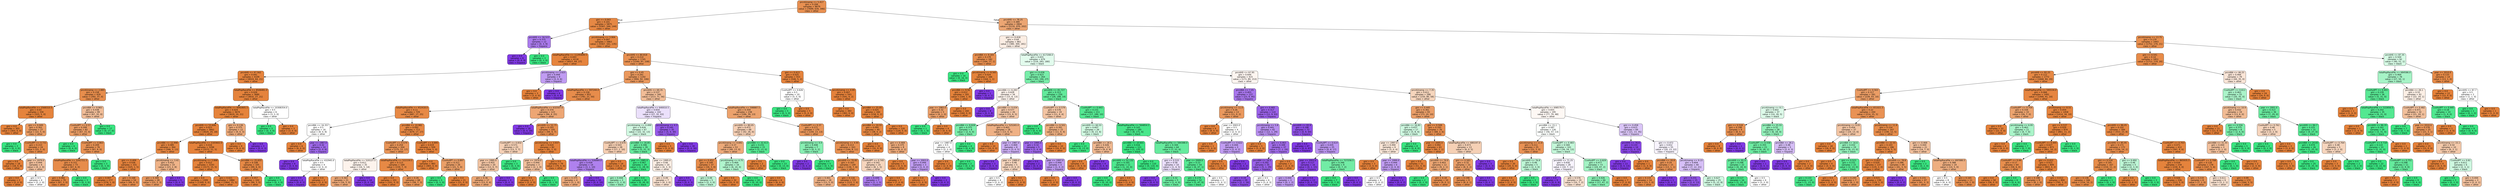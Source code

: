 digraph Tree {
node [shape=box, style="filled, rounded", color="black", fontname="helvetica"] ;
edge [fontname="helvetica"] ;
0 [label="prcntUnemp <= 5.417\ngini = 0.206\nsamples = 8679\nvalue = [7699, 634, 346]\nclass = other", fillcolor="#e89051"] ;
1 [label="gini <= 0.043\ngini = 0.101\nsamples = 5875\nvalue = [5567, 164, 144]\nclass = other", fillcolor="#e68844"] ;
0 -> 1 [labeldistance=2.5, labelangle=45, headlabel="True"] ;
2 [label="prcntHS <= 34.523\ngini = 0.375\nsamples = 12\nvalue = [0, 3, 9]\nclass = hispanic", fillcolor="#ab7bee"] ;
1 -> 2 ;
3 [label="gini = 0.0\nsamples = 9\nvalue = [0, 0, 9]\nclass = hispanic", fillcolor="#8139e5"] ;
2 -> 3 ;
4 [label="gini = 0.0\nsamples = 3\nvalue = [0, 3, 0]\nclass = black", fillcolor="#39e581"] ;
2 -> 4 ;
5 [label="prcntUnemp <= 3.904\ngini = 0.097\nsamples = 5863\nvalue = [5567, 161, 135]\nclass = other", fillcolor="#e68843"] ;
1 -> 5 ;
6 [label="totalPopRaceFile <= 11295899.5\ngini = 0.043\nsamples = 4118\nvalue = [4027, 64, 27]\nclass = other", fillcolor="#e6843d"] ;
5 -> 6 ;
7 [label="prcntHS <= 47.562\ngini = 0.041\nsamples = 4109\nvalue = [4024, 64, 21]\nclass = other", fillcolor="#e6843d"] ;
6 -> 7 ;
8 [label="prcntUnemp <= 2.885\ngini = 0.158\nsamples = 429\nvalue = [392, 37, 0]\nclass = other", fillcolor="#e78d4c"] ;
7 -> 8 ;
9 [label="totalPopRaceFile <= 2568310.5\ngini = 0.03\nsamples = 330\nvalue = [325, 5, 0]\nclass = other", fillcolor="#e5833c"] ;
8 -> 9 ;
10 [label="gini = 0.0\nsamples = 303\nvalue = [303, 0, 0]\nclass = other", fillcolor="#e58139"] ;
9 -> 10 ;
11 [label="gini <= 0.049\ngini = 0.302\nsamples = 27\nvalue = [22, 5, 0]\nclass = other", fillcolor="#eb9e66"] ;
9 -> 11 ;
12 [label="gini = 0.0\nsamples = 3\nvalue = [0, 3, 0]\nclass = black", fillcolor="#39e581"] ;
11 -> 12 ;
13 [label="CvxHullPT <= 0.731\ngini = 0.153\nsamples = 24\nvalue = [22, 2, 0]\nclass = other", fillcolor="#e78c4b"] ;
11 -> 13 ;
14 [label="gini = 0.0\nsamples = 18\nvalue = [18, 0, 0]\nclass = other", fillcolor="#e58139"] ;
13 -> 14 ;
15 [label="year <= 1979.0\ngini = 0.444\nsamples = 6\nvalue = [4, 2, 0]\nclass = other", fillcolor="#f2c09c"] ;
13 -> 15 ;
16 [label="gini = 0.0\nsamples = 2\nvalue = [2, 0, 0]\nclass = other", fillcolor="#e58139"] ;
15 -> 16 ;
17 [label="gini = 0.5\nsamples = 4\nvalue = [2, 2, 0]\nclass = other", fillcolor="#ffffff"] ;
15 -> 17 ;
18 [label="prcntBA <= 9.983\ngini = 0.438\nsamples = 99\nvalue = [67, 32, 0]\nclass = other", fillcolor="#f1bd98"] ;
8 -> 18 ;
19 [label="CvxHullPT <= 0.57\ngini = 0.299\nsamples = 82\nvalue = [67, 15, 0]\nclass = other", fillcolor="#eb9d65"] ;
18 -> 19 ;
20 [label="gini = 0.0\nsamples = 6\nvalue = [0, 6, 0]\nclass = black", fillcolor="#39e581"] ;
19 -> 20 ;
21 [label="CvxHullPT <= 0.863\ngini = 0.209\nsamples = 76\nvalue = [67, 9, 0]\nclass = other", fillcolor="#e89254"] ;
19 -> 21 ;
22 [label="totalPopRaceFile <= 3241721.5\ngini = 0.151\nsamples = 73\nvalue = [67, 6, 0]\nclass = other", fillcolor="#e78c4b"] ;
21 -> 22 ;
23 [label="gini = 0.082\nsamples = 70\nvalue = [67, 3, 0]\nclass = other", fillcolor="#e68742"] ;
22 -> 23 ;
24 [label="gini = 0.0\nsamples = 3\nvalue = [0, 3, 0]\nclass = black", fillcolor="#39e581"] ;
22 -> 24 ;
25 [label="gini = 0.0\nsamples = 3\nvalue = [0, 3, 0]\nclass = black", fillcolor="#39e581"] ;
21 -> 25 ;
26 [label="gini = 0.0\nsamples = 17\nvalue = [0, 17, 0]\nclass = black", fillcolor="#39e581"] ;
18 -> 26 ;
27 [label="totalPopRaceFile <= 8506481.0\ngini = 0.026\nsamples = 3680\nvalue = [3632, 27, 21]\nclass = other", fillcolor="#e5833c"] ;
7 -> 27 ;
28 [label="totalPopRaceFile <= 6092805.5\ngini = 0.024\nsamples = 3674\nvalue = [3629, 24, 21]\nclass = other", fillcolor="#e5833b"] ;
27 -> 28 ;
29 [label="prcntHS <= 53.606\ngini = 0.023\nsamples = 3662\nvalue = [3620, 24, 18]\nclass = other", fillcolor="#e5823b"] ;
28 -> 29 ;
30 [label="prcntBA <= 12.998\ngini = 0.085\nsamples = 364\nvalue = [348, 3, 13]\nclass = other", fillcolor="#e68742"] ;
29 -> 30 ;
31 [label="gini <= 0.409\ngini = 0.036\nsamples = 331\nvalue = [325, 1, 5]\nclass = other", fillcolor="#e5833d"] ;
30 -> 31 ;
32 [label="gini = 0.007\nsamples = 277\nvalue = [276, 1, 0]\nclass = other", fillcolor="#e5813a"] ;
31 -> 32 ;
33 [label="gini = 0.168\nsamples = 54\nvalue = [49, 0, 5]\nclass = other", fillcolor="#e88e4d"] ;
31 -> 33 ;
34 [label="prcntUnemp <= 3.41\ngini = 0.452\nsamples = 33\nvalue = [23, 2, 8]\nclass = other", fillcolor="#efb388"] ;
30 -> 34 ;
35 [label="gini = 0.309\nsamples = 28\nvalue = [23, 2, 3]\nclass = other", fillcolor="#ea9a61"] ;
34 -> 35 ;
36 [label="gini = 0.0\nsamples = 5\nvalue = [0, 0, 5]\nclass = hispanic", fillcolor="#8139e5"] ;
34 -> 36 ;
37 [label="totalPopRaceFile <= 2183602.0\ngini = 0.016\nsamples = 3298\nvalue = [3272, 21, 5]\nclass = other", fillcolor="#e5823b"] ;
29 -> 37 ;
38 [label="prcntUnemp <= 2.898\ngini = 0.012\nsamples = 3193\nvalue = [3173, 15, 5]\nclass = other", fillcolor="#e5823a"] ;
37 -> 38 ;
39 [label="gini = 0.0\nsamples = 1309\nvalue = [1309, 0, 0]\nclass = other", fillcolor="#e58139"] ;
38 -> 39 ;
40 [label="gini = 0.021\nsamples = 1884\nvalue = [1864, 15, 5]\nclass = other", fillcolor="#e5823b"] ;
38 -> 40 ;
41 [label="prcntBA <= 25.655\ngini = 0.108\nsamples = 105\nvalue = [99, 6, 0]\nclass = other", fillcolor="#e78945"] ;
37 -> 41 ;
42 [label="gini = 0.057\nsamples = 102\nvalue = [99, 3, 0]\nclass = other", fillcolor="#e6853f"] ;
41 -> 42 ;
43 [label="gini = 0.0\nsamples = 3\nvalue = [0, 3, 0]\nclass = black", fillcolor="#39e581"] ;
41 -> 43 ;
44 [label="gini <= 0.136\ngini = 0.375\nsamples = 12\nvalue = [9, 0, 3]\nclass = other", fillcolor="#eeab7b"] ;
28 -> 44 ;
45 [label="gini = 0.0\nsamples = 9\nvalue = [9, 0, 0]\nclass = other", fillcolor="#e58139"] ;
44 -> 45 ;
46 [label="gini = 0.0\nsamples = 3\nvalue = [0, 0, 3]\nclass = hispanic", fillcolor="#8139e5"] ;
44 -> 46 ;
47 [label="totalPopRaceFile <= 10308354.0\ngini = 0.5\nsamples = 6\nvalue = [3, 3, 0]\nclass = other", fillcolor="#ffffff"] ;
27 -> 47 ;
48 [label="gini = 0.0\nsamples = 3\nvalue = [0, 3, 0]\nclass = black", fillcolor="#39e581"] ;
47 -> 48 ;
49 [label="gini = 0.0\nsamples = 3\nvalue = [3, 0, 0]\nclass = other", fillcolor="#e58139"] ;
47 -> 49 ;
50 [label="prcntUnemp <= 2.625\ngini = 0.444\nsamples = 9\nvalue = [3, 0, 6]\nclass = hispanic", fillcolor="#c09cf2"] ;
6 -> 50 ;
51 [label="gini = 0.0\nsamples = 3\nvalue = [3, 0, 0]\nclass = other", fillcolor="#e58139"] ;
50 -> 51 ;
52 [label="gini = 0.0\nsamples = 6\nvalue = [0, 0, 6]\nclass = hispanic", fillcolor="#8139e5"] ;
50 -> 52 ;
53 [label="prcntHS <= 80.818\ngini = 0.214\nsamples = 1745\nvalue = [1540, 97, 108]\nclass = other", fillcolor="#e89152"] ;
5 -> 53 ;
54 [label="gini <= 0.45\ngini = 0.291\nsamples = 1192\nvalue = [994, 92, 106]\nclass = other", fillcolor="#ea985d"] ;
53 -> 54 ;
55 [label="totalPopRaceFile <= 597244.0\ngini = 0.156\nsamples = 852\nvalue = [781, 21, 50]\nclass = other", fillcolor="#e78c4b"] ;
54 -> 55 ;
56 [label="totalPopRaceFile <= 452418.0\ngini = 0.11\nsamples = 729\nvalue = [687, 17, 25]\nclass = other", fillcolor="#e78945"] ;
55 -> 56 ;
57 [label="prcntBA <= 16.357\ngini = 0.5\nsamples = 16\nvalue = [8, 0, 8]\nclass = other", fillcolor="#ffffff"] ;
56 -> 57 ;
58 [label="gini = 0.0\nsamples = 6\nvalue = [6, 0, 0]\nclass = other", fillcolor="#e58139"] ;
57 -> 58 ;
59 [label="year <= 1987.0\ngini = 0.32\nsamples = 10\nvalue = [2, 0, 8]\nclass = hispanic", fillcolor="#a06aec"] ;
57 -> 59 ;
60 [label="gini = 0.0\nsamples = 6\nvalue = [0, 0, 6]\nclass = hispanic", fillcolor="#8139e5"] ;
59 -> 60 ;
61 [label="totalPopRaceFile <= 432945.0\ngini = 0.5\nsamples = 4\nvalue = [2, 0, 2]\nclass = other", fillcolor="#ffffff"] ;
59 -> 61 ;
62 [label="gini = 0.0\nsamples = 2\nvalue = [0, 0, 2]\nclass = hispanic", fillcolor="#8139e5"] ;
61 -> 62 ;
63 [label="gini = 0.0\nsamples = 2\nvalue = [2, 0, 0]\nclass = other", fillcolor="#e58139"] ;
61 -> 63 ;
64 [label="prcntBA <= 10.982\ngini = 0.092\nsamples = 713\nvalue = [679, 17, 17]\nclass = other", fillcolor="#e68743"] ;
56 -> 64 ;
65 [label="CvxHullPT <= 0.579\ngini = 0.254\nsamples = 204\nvalue = [175, 12, 17]\nclass = other", fillcolor="#e99558"] ;
64 -> 65 ;
66 [label="totalPopRaceFile <= 520127.5\ngini = 0.611\nsamples = 35\nvalue = [16, 5, 14]\nclass = other", fillcolor="#fdf3ec"] ;
65 -> 66 ;
67 [label="gini = 0.363\nsamples = 21\nvalue = [16, 5, 0]\nclass = other", fillcolor="#eda877"] ;
66 -> 67 ;
68 [label="gini = 0.0\nsamples = 14\nvalue = [0, 0, 14]\nclass = hispanic", fillcolor="#8139e5"] ;
66 -> 68 ;
69 [label="totalPopRaceFile <= 522159.5\ngini = 0.113\nsamples = 169\nvalue = [159, 7, 3]\nclass = other", fillcolor="#e78945"] ;
65 -> 69 ;
70 [label="gini = 0.0\nsamples = 101\nvalue = [101, 0, 0]\nclass = other", fillcolor="#e58139"] ;
69 -> 70 ;
71 [label="gini = 0.26\nsamples = 68\nvalue = [58, 7, 3]\nclass = other", fillcolor="#e99659"] ;
69 -> 71 ;
72 [label="CvxHullPT <= 0.895\ngini = 0.019\nsamples = 509\nvalue = [504, 5, 0]\nclass = other", fillcolor="#e5823b"] ;
64 -> 72 ;
73 [label="gini = 0.0\nsamples = 483\nvalue = [483, 0, 0]\nclass = other", fillcolor="#e58139"] ;
72 -> 73 ;
74 [label="CvxHullPT <= 0.897\ngini = 0.311\nsamples = 26\nvalue = [21, 5, 0]\nclass = other", fillcolor="#eb9f68"] ;
72 -> 74 ;
75 [label="gini = 0.0\nsamples = 5\nvalue = [0, 5, 0]\nclass = black", fillcolor="#39e581"] ;
74 -> 75 ;
76 [label="gini = 0.0\nsamples = 21\nvalue = [21, 0, 0]\nclass = other", fillcolor="#e58139"] ;
74 -> 76 ;
77 [label="totalPopRaceFile <= 632507.0\ngini = 0.374\nsamples = 123\nvalue = [94, 4, 25]\nclass = other", fillcolor="#eda674"] ;
55 -> 77 ;
78 [label="gini = 0.0\nsamples = 18\nvalue = [0, 0, 18]\nclass = hispanic", fillcolor="#8139e5"] ;
77 -> 78 ;
79 [label="prcntHS <= 52.75\ngini = 0.193\nsamples = 105\nvalue = [94, 4, 7]\nclass = other", fillcolor="#e88f4f"] ;
77 -> 79 ;
80 [label="CvxHullPT <= 0.832\ngini = 0.571\nsamples = 23\nvalue = [13, 3, 7]\nclass = other", fillcolor="#f5d0b5"] ;
79 -> 80 ;
81 [label="year <= 1995.0\ngini = 0.455\nsamples = 20\nvalue = [13, 0, 7]\nclass = other", fillcolor="#f3c5a4"] ;
80 -> 81 ;
82 [label="gini = 0.36\nsamples = 17\nvalue = [13, 0, 4]\nclass = other", fillcolor="#eda876"] ;
81 -> 82 ;
83 [label="gini = 0.0\nsamples = 3\nvalue = [0, 0, 3]\nclass = hispanic", fillcolor="#8139e5"] ;
81 -> 83 ;
84 [label="gini = 0.0\nsamples = 3\nvalue = [0, 3, 0]\nclass = black", fillcolor="#39e581"] ;
80 -> 84 ;
85 [label="prcntUnemp <= 3.937\ngini = 0.024\nsamples = 82\nvalue = [81, 1, 0]\nclass = other", fillcolor="#e5833b"] ;
79 -> 85 ;
86 [label="year <= 1979.0\ngini = 0.444\nsamples = 3\nvalue = [2, 1, 0]\nclass = other", fillcolor="#f2c09c"] ;
85 -> 86 ;
87 [label="gini = 0.0\nsamples = 2\nvalue = [2, 0, 0]\nclass = other", fillcolor="#e58139"] ;
86 -> 87 ;
88 [label="gini = 0.0\nsamples = 1\nvalue = [0, 1, 0]\nclass = black", fillcolor="#39e581"] ;
86 -> 88 ;
89 [label="gini = 0.0\nsamples = 79\nvalue = [79, 0, 0]\nclass = other", fillcolor="#e58139"] ;
85 -> 89 ;
90 [label="prcntHS <= 69.35\ngini = 0.537\nsamples = 340\nvalue = [213, 71, 56]\nclass = other", fillcolor="#f1bc96"] ;
54 -> 90 ;
91 [label="totalPopRaceFile <= 640010.5\ngini = 0.654\nsamples = 102\nvalue = [27, 32, 43]\nclass = hispanic", fillcolor="#ebe0fb"] ;
90 -> 91 ;
92 [label="prcntUnemp <= 4.499\ngini = 0.626\nsamples = 67\nvalue = [22, 32, 13]\nclass = black", fillcolor="#d3f9e3"] ;
91 -> 92 ;
93 [label="CvxHullPT <= 0.676\ngini = 0.503\nsamples = 28\nvalue = [17, 1, 10]\nclass = other", fillcolor="#f5ceb2"] ;
92 -> 93 ;
94 [label="totalPopRaceFile <= 526064.0\ngini = 0.439\nsamples = 14\nvalue = [3, 1, 10]\nclass = hispanic", fillcolor="#af81ee"] ;
93 -> 94 ;
95 [label="gini = 0.375\nsamples = 4\nvalue = [3, 1, 0]\nclass = other", fillcolor="#eeab7b"] ;
94 -> 95 ;
96 [label="gini = 0.0\nsamples = 10\nvalue = [0, 0, 10]\nclass = hispanic", fillcolor="#8139e5"] ;
94 -> 96 ;
97 [label="gini = 0.0\nsamples = 14\nvalue = [14, 0, 0]\nclass = other", fillcolor="#e58139"] ;
93 -> 97 ;
98 [label="prcntBA <= 16.85\ngini = 0.346\nsamples = 39\nvalue = [5, 31, 3]\nclass = black", fillcolor="#68eb9f"] ;
92 -> 98 ;
99 [label="year <= 1985.0\ngini = 0.067\nsamples = 29\nvalue = [1, 28, 0]\nclass = black", fillcolor="#40e686"] ;
98 -> 99 ;
100 [label="gini = 0.444\nsamples = 3\nvalue = [1, 2, 0]\nclass = black", fillcolor="#9cf2c0"] ;
99 -> 100 ;
101 [label="gini = 0.0\nsamples = 26\nvalue = [0, 26, 0]\nclass = black", fillcolor="#39e581"] ;
99 -> 101 ;
102 [label="year <= 1995.0\ngini = 0.66\nsamples = 10\nvalue = [4, 3, 3]\nclass = other", fillcolor="#fbede3"] ;
98 -> 102 ;
103 [label="gini = 0.49\nsamples = 7\nvalue = [4, 3, 0]\nclass = other", fillcolor="#f8e0ce"] ;
102 -> 103 ;
104 [label="gini = 0.0\nsamples = 3\nvalue = [0, 0, 3]\nclass = hispanic", fillcolor="#8139e5"] ;
102 -> 104 ;
105 [label="prcntUnemp <= 4.3\ngini = 0.245\nsamples = 35\nvalue = [5, 0, 30]\nclass = hispanic", fillcolor="#965ae9"] ;
91 -> 105 ;
106 [label="gini = 0.0\nsamples = 5\nvalue = [5, 0, 0]\nclass = other", fillcolor="#e58139"] ;
105 -> 106 ;
107 [label="gini = 0.0\nsamples = 30\nvalue = [0, 0, 30]\nclass = hispanic", fillcolor="#8139e5"] ;
105 -> 107 ;
108 [label="totalPopRaceFile <= 598887.5\ngini = 0.359\nsamples = 238\nvalue = [186, 39, 13]\nclass = other", fillcolor="#eca26d"] ;
90 -> 108 ;
109 [label="prcntHS <= 80.05\ngini = 0.472\nsamples = 68\nvalue = [42, 26, 0]\nclass = other", fillcolor="#f5cfb4"] ;
108 -> 109 ;
110 [label="prcntUnemp <= 4.691\ngini = 0.37\nsamples = 53\nvalue = [40, 13, 0]\nclass = other", fillcolor="#edaa79"] ;
109 -> 110 ;
111 [label="gini <= 0.452\ngini = 0.149\nsamples = 37\nvalue = [34, 3, 0]\nclass = other", fillcolor="#e78c4a"] ;
110 -> 111 ;
112 [label="gini = 0.48\nsamples = 5\nvalue = [2, 3, 0]\nclass = black", fillcolor="#bdf6d5"] ;
111 -> 112 ;
113 [label="gini = 0.0\nsamples = 32\nvalue = [32, 0, 0]\nclass = other", fillcolor="#e58139"] ;
111 -> 113 ;
114 [label="prcntUnemp <= 4.75\ngini = 0.469\nsamples = 16\nvalue = [6, 10, 0]\nclass = black", fillcolor="#b0f5cd"] ;
110 -> 114 ;
115 [label="gini = 0.0\nsamples = 10\nvalue = [0, 10, 0]\nclass = black", fillcolor="#39e581"] ;
114 -> 115 ;
116 [label="gini = 0.0\nsamples = 6\nvalue = [6, 0, 0]\nclass = other", fillcolor="#e58139"] ;
114 -> 116 ;
117 [label="prcntBA <= 32.413\ngini = 0.231\nsamples = 15\nvalue = [2, 13, 0]\nclass = black", fillcolor="#57e994"] ;
109 -> 117 ;
118 [label="gini = 0.0\nsamples = 2\nvalue = [2, 0, 0]\nclass = other", fillcolor="#e58139"] ;
117 -> 118 ;
119 [label="gini = 0.0\nsamples = 13\nvalue = [0, 13, 0]\nclass = black", fillcolor="#39e581"] ;
117 -> 119 ;
120 [label="CvxHullPT <= 0.37\ngini = 0.271\nsamples = 170\nvalue = [144, 13, 13]\nclass = other", fillcolor="#e9965a"] ;
108 -> 120 ;
121 [label="prcntUnemp <= 4.4\ngini = 0.408\nsamples = 7\nvalue = [0, 5, 2]\nclass = black", fillcolor="#88efb3"] ;
120 -> 121 ;
122 [label="gini = 0.0\nsamples = 2\nvalue = [0, 0, 2]\nclass = hispanic", fillcolor="#8139e5"] ;
121 -> 122 ;
123 [label="gini = 0.0\nsamples = 5\nvalue = [0, 5, 0]\nclass = black", fillcolor="#39e581"] ;
121 -> 123 ;
124 [label="prcntUnemp <= 4.95\ngini = 0.213\nsamples = 163\nvalue = [144, 8, 11]\nclass = other", fillcolor="#e89152"] ;
120 -> 124 ;
125 [label="prcntHS <= 70.85\ngini = 0.163\nsamples = 149\nvalue = [136, 7, 6]\nclass = other", fillcolor="#e78d4b"] ;
124 -> 125 ;
126 [label="gini = 0.401\nsamples = 18\nvalue = [13, 5, 0]\nclass = other", fillcolor="#efb185"] ;
125 -> 126 ;
127 [label="gini = 0.116\nsamples = 131\nvalue = [123, 2, 6]\nclass = other", fillcolor="#e78946"] ;
125 -> 127 ;
128 [label="CvxHullPT <= 0.745\ngini = 0.541\nsamples = 14\nvalue = [8, 1, 5]\nclass = other", fillcolor="#f6d5bd"] ;
124 -> 128 ;
129 [label="gini = 0.449\nsamples = 7\nvalue = [1, 1, 5]\nclass = hispanic", fillcolor="#ab7bee"] ;
128 -> 129 ;
130 [label="gini = 0.0\nsamples = 7\nvalue = [7, 0, 0]\nclass = other", fillcolor="#e58139"] ;
128 -> 130 ;
131 [label="gini <= 0.413\ngini = 0.025\nsamples = 553\nvalue = [546, 5, 2]\nclass = other", fillcolor="#e5833c"] ;
53 -> 131 ;
132 [label="CvxHullPT <= 0.626\ngini = 0.5\nsamples = 10\nvalue = [5, 5, 0]\nclass = other", fillcolor="#ffffff"] ;
131 -> 132 ;
133 [label="gini = 0.0\nsamples = 5\nvalue = [0, 5, 0]\nclass = black", fillcolor="#39e581"] ;
132 -> 133 ;
134 [label="gini = 0.0\nsamples = 5\nvalue = [5, 0, 0]\nclass = other", fillcolor="#e58139"] ;
132 -> 134 ;
135 [label="prcntUnemp <= 4.95\ngini = 0.007\nsamples = 543\nvalue = [541, 0, 2]\nclass = other", fillcolor="#e5813a"] ;
131 -> 135 ;
136 [label="gini = 0.0\nsamples = 383\nvalue = [383, 0, 0]\nclass = other", fillcolor="#e58139"] ;
135 -> 136 ;
137 [label="prcntBA <= 25.05\ngini = 0.025\nsamples = 160\nvalue = [158, 0, 2]\nclass = other", fillcolor="#e5833c"] ;
135 -> 137 ;
138 [label="prcntBA <= 24.55\ngini = 0.095\nsamples = 40\nvalue = [38, 0, 2]\nclass = other", fillcolor="#e68843"] ;
137 -> 138 ;
139 [label="gini = 0.0\nsamples = 32\nvalue = [32, 0, 0]\nclass = other", fillcolor="#e58139"] ;
138 -> 139 ;
140 [label="gini <= 0.469\ngini = 0.375\nsamples = 8\nvalue = [6, 0, 2]\nclass = other", fillcolor="#eeab7b"] ;
138 -> 140 ;
141 [label="gini = 0.0\nsamples = 5\nvalue = [5, 0, 0]\nclass = other", fillcolor="#e58139"] ;
140 -> 141 ;
142 [label="year <= 2003.0\ngini = 0.444\nsamples = 3\nvalue = [1, 0, 2]\nclass = hispanic", fillcolor="#c09cf2"] ;
140 -> 142 ;
143 [label="gini = 0.0\nsamples = 1\nvalue = [1, 0, 0]\nclass = other", fillcolor="#e58139"] ;
142 -> 143 ;
144 [label="gini = 0.0\nsamples = 2\nvalue = [0, 0, 2]\nclass = hispanic", fillcolor="#8139e5"] ;
142 -> 144 ;
145 [label="gini = 0.0\nsamples = 120\nvalue = [120, 0, 0]\nclass = other", fillcolor="#e58139"] ;
137 -> 145 ;
146 [label="prcntHS <= 78.25\ngini = 0.389\nsamples = 2804\nvalue = [2132, 470, 202]\nclass = other", fillcolor="#eca572"] ;
0 -> 146 [labeldistance=2.5, labelangle=-45, headlabel="False"] ;
147 [label="gini <= 0.418\ngini = 0.64\nsamples = 861\nvalue = [380, 300, 181]\nclass = other", fillcolor="#fbede3"] ;
146 -> 147 ;
148 [label="prcntBA <= 9.183\ngini = 0.179\nsamples = 182\nvalue = [164, 17, 1]\nclass = other", fillcolor="#e88f4f"] ;
147 -> 148 ;
149 [label="gini = 0.0\nsamples = 16\nvalue = [0, 16, 0]\nclass = black", fillcolor="#39e581"] ;
148 -> 149 ;
150 [label="prcntUnemp <= 8.565\ngini = 0.024\nsamples = 166\nvalue = [164, 1, 1]\nclass = other", fillcolor="#e5833b"] ;
148 -> 150 ;
151 [label="prcntBA <= 9.56\ngini = 0.012\nsamples = 165\nvalue = [164, 1, 0]\nclass = other", fillcolor="#e5823a"] ;
150 -> 151 ;
152 [label="year <= 1983.0\ngini = 0.32\nsamples = 5\nvalue = [4, 1, 0]\nclass = other", fillcolor="#eca06a"] ;
151 -> 152 ;
153 [label="gini = 0.0\nsamples = 1\nvalue = [0, 1, 0]\nclass = black", fillcolor="#39e581"] ;
152 -> 153 ;
154 [label="gini = 0.0\nsamples = 4\nvalue = [4, 0, 0]\nclass = other", fillcolor="#e58139"] ;
152 -> 154 ;
155 [label="gini = 0.0\nsamples = 160\nvalue = [160, 0, 0]\nclass = other", fillcolor="#e58139"] ;
151 -> 155 ;
156 [label="gini = 0.0\nsamples = 1\nvalue = [0, 0, 1]\nclass = hispanic", fillcolor="#8139e5"] ;
150 -> 156 ;
157 [label="totalPopRaceFile <= 617208.0\ngini = 0.655\nsamples = 679\nvalue = [216, 283, 180]\nclass = black", fillcolor="#e2fbed"] ;
147 -> 157 ;
158 [label="gini <= 0.436\ngini = 0.423\nsamples = 264\nvalue = [43, 194, 27]\nclass = black", fillcolor="#78eda9"] ;
157 -> 158 ;
159 [label="prcntBA <= 6.283\ngini = 0.628\nsamples = 34\nvalue = [15, 6, 13]\nclass = other", fillcolor="#fdf3ec"] ;
158 -> 159 ;
160 [label="gini = 0.0\nsamples = 8\nvalue = [0, 0, 8]\nclass = hispanic", fillcolor="#8139e5"] ;
159 -> 160 ;
161 [label="prcntBA <= 9.434\ngini = 0.577\nsamples = 26\nvalue = [15, 6, 5]\nclass = other", fillcolor="#f3c6a6"] ;
159 -> 161 ;
162 [label="prcntBA <= 8.828\ngini = 0.375\nsamples = 8\nvalue = [2, 6, 0]\nclass = black", fillcolor="#7beeab"] ;
161 -> 162 ;
163 [label="year <= 1987.0\ngini = 0.5\nsamples = 4\nvalue = [2, 2, 0]\nclass = other", fillcolor="#ffffff"] ;
162 -> 163 ;
164 [label="gini = 0.0\nsamples = 2\nvalue = [2, 0, 0]\nclass = other", fillcolor="#e58139"] ;
163 -> 164 ;
165 [label="gini = 0.0\nsamples = 2\nvalue = [0, 2, 0]\nclass = black", fillcolor="#39e581"] ;
163 -> 165 ;
166 [label="gini = 0.0\nsamples = 4\nvalue = [0, 4, 0]\nclass = black", fillcolor="#39e581"] ;
162 -> 166 ;
167 [label="totalPopRaceFile <= 525265.0\ngini = 0.401\nsamples = 18\nvalue = [13, 0, 5]\nclass = other", fillcolor="#efb185"] ;
161 -> 167 ;
168 [label="gini = 0.0\nsamples = 10\nvalue = [10, 0, 0]\nclass = other", fillcolor="#e58139"] ;
167 -> 168 ;
169 [label="year <= 1987.0\ngini = 0.469\nsamples = 8\nvalue = [3, 0, 5]\nclass = hispanic", fillcolor="#cdb0f5"] ;
167 -> 169 ;
170 [label="gini = 0.0\nsamples = 3\nvalue = [0, 0, 3]\nclass = hispanic", fillcolor="#8139e5"] ;
169 -> 170 ;
171 [label="year <= 1989.0\ngini = 0.48\nsamples = 5\nvalue = [3, 0, 2]\nclass = other", fillcolor="#f6d5bd"] ;
169 -> 171 ;
172 [label="gini = 0.5\nsamples = 4\nvalue = [2, 0, 2]\nclass = other", fillcolor="#ffffff"] ;
171 -> 172 ;
173 [label="gini = 0.0\nsamples = 1\nvalue = [1, 0, 0]\nclass = other", fillcolor="#e58139"] ;
171 -> 173 ;
174 [label="prcntHS <= 45.727\ngini = 0.313\nsamples = 230\nvalue = [28, 188, 14]\nclass = black", fillcolor="#62ea9b"] ;
158 -> 174 ;
175 [label="CvxHullPT <= 0.579\ngini = 0.576\nsamples = 19\nvalue = [11, 4, 4]\nclass = other", fillcolor="#f3c4a3"] ;
174 -> 175 ;
176 [label="gini = 0.0\nsamples = 4\nvalue = [0, 4, 0]\nclass = black", fillcolor="#39e581"] ;
175 -> 176 ;
177 [label="prcntBA <= 6.501\ngini = 0.391\nsamples = 15\nvalue = [11, 0, 4]\nclass = other", fillcolor="#eeaf81"] ;
175 -> 177 ;
178 [label="year <= 1995.0\ngini = 0.32\nsamples = 5\nvalue = [1, 0, 4]\nclass = hispanic", fillcolor="#a06aec"] ;
177 -> 178 ;
179 [label="gini = 0.0\nsamples = 2\nvalue = [0, 0, 2]\nclass = hispanic", fillcolor="#8139e5"] ;
178 -> 179 ;
180 [label="year <= 1997.0\ngini = 0.444\nsamples = 3\nvalue = [1, 0, 2]\nclass = hispanic", fillcolor="#c09cf2"] ;
178 -> 180 ;
181 [label="gini = 0.0\nsamples = 1\nvalue = [1, 0, 0]\nclass = other", fillcolor="#e58139"] ;
180 -> 181 ;
182 [label="gini = 0.0\nsamples = 2\nvalue = [0, 0, 2]\nclass = hispanic", fillcolor="#8139e5"] ;
180 -> 182 ;
183 [label="gini = 0.0\nsamples = 10\nvalue = [10, 0, 0]\nclass = other", fillcolor="#e58139"] ;
177 -> 183 ;
184 [label="CvxHullPT <= 0.443\ngini = 0.231\nsamples = 211\nvalue = [17, 184, 10]\nclass = black", fillcolor="#55e993"] ;
174 -> 184 ;
185 [label="prcntHS <= 60.55\ngini = 0.607\nsamples = 26\nvalue = [9, 13, 4]\nclass = black", fillcolor="#d0f9e1"] ;
184 -> 185 ;
186 [label="gini = 0.0\nsamples = 13\nvalue = [0, 13, 0]\nclass = black", fillcolor="#39e581"] ;
185 -> 186 ;
187 [label="prcntBA <= 18.1\ngini = 0.426\nsamples = 13\nvalue = [9, 0, 4]\nclass = other", fillcolor="#f1b991"] ;
185 -> 187 ;
188 [label="gini = 0.0\nsamples = 9\nvalue = [9, 0, 0]\nclass = other", fillcolor="#e58139"] ;
187 -> 188 ;
189 [label="gini = 0.0\nsamples = 4\nvalue = [0, 0, 4]\nclass = hispanic", fillcolor="#8139e5"] ;
187 -> 189 ;
190 [label="totalPopRaceFile <= 564854.5\ngini = 0.143\nsamples = 185\nvalue = [8, 171, 6]\nclass = black", fillcolor="#49e78b"] ;
184 -> 190 ;
191 [label="prcntBA <= 10.601\ngini = 0.016\nsamples = 121\nvalue = [1, 120, 0]\nclass = black", fillcolor="#3be582"] ;
190 -> 191 ;
192 [label="prcntHS <= 52.132\ngini = 0.165\nsamples = 11\nvalue = [1, 10, 0]\nclass = black", fillcolor="#4de88e"] ;
191 -> 192 ;
193 [label="gini = 0.0\nsamples = 10\nvalue = [0, 10, 0]\nclass = black", fillcolor="#39e581"] ;
192 -> 193 ;
194 [label="gini = 0.0\nsamples = 1\nvalue = [1, 0, 0]\nclass = other", fillcolor="#e58139"] ;
192 -> 194 ;
195 [label="gini = 0.0\nsamples = 110\nvalue = [0, 110, 0]\nclass = black", fillcolor="#39e581"] ;
191 -> 195 ;
196 [label="totalPopRaceFile <= 584388.0\ngini = 0.344\nsamples = 64\nvalue = [7, 51, 6]\nclass = black", fillcolor="#66eb9e"] ;
190 -> 196 ;
197 [label="gini <= 0.533\ngini = 0.58\nsamples = 10\nvalue = [1, 4, 5]\nclass = hispanic", fillcolor="#eadefb"] ;
196 -> 197 ;
198 [label="gini = 0.0\nsamples = 5\nvalue = [0, 0, 5]\nclass = hispanic", fillcolor="#8139e5"] ;
197 -> 198 ;
199 [label="gini = 0.32\nsamples = 5\nvalue = [1, 4, 0]\nclass = black", fillcolor="#6aeca0"] ;
197 -> 199 ;
200 [label="year <= 2009.0\ngini = 0.23\nsamples = 54\nvalue = [6, 47, 1]\nclass = black", fillcolor="#56e993"] ;
196 -> 200 ;
201 [label="gini = 0.174\nsamples = 52\nvalue = [5, 47, 0]\nclass = black", fillcolor="#4ee88e"] ;
200 -> 201 ;
202 [label="gini = 0.5\nsamples = 2\nvalue = [1, 0, 1]\nclass = other", fillcolor="#ffffff"] ;
200 -> 202 ;
203 [label="prcntHS <= 67.95\ngini = 0.644\nsamples = 415\nvalue = [173, 89, 153]\nclass = other", fillcolor="#fdf5f0"] ;
157 -> 203 ;
204 [label="prcntBA <= 7.45\ngini = 0.403\nsamples = 127\nvalue = [23, 9, 95]\nclass = hispanic", fillcolor="#a876ed"] ;
203 -> 204 ;
205 [label="prcntUnemp <= 11.0\ngini = 0.26\nsamples = 13\nvalue = [11, 0, 2]\nclass = other", fillcolor="#ea985d"] ;
204 -> 205 ;
206 [label="gini = 0.0\nsamples = 9\nvalue = [9, 0, 0]\nclass = other", fillcolor="#e58139"] ;
205 -> 206 ;
207 [label="year <= 2003.0\ngini = 0.5\nsamples = 4\nvalue = [2, 0, 2]\nclass = other", fillcolor="#ffffff"] ;
205 -> 207 ;
208 [label="gini = 0.0\nsamples = 1\nvalue = [1, 0, 0]\nclass = other", fillcolor="#e58139"] ;
207 -> 208 ;
209 [label="CvxHullPT <= 0.622\ngini = 0.444\nsamples = 3\nvalue = [1, 0, 2]\nclass = hispanic", fillcolor="#c09cf2"] ;
207 -> 209 ;
210 [label="gini = 0.0\nsamples = 1\nvalue = [1, 0, 0]\nclass = other", fillcolor="#e58139"] ;
209 -> 210 ;
211 [label="gini = 0.0\nsamples = 2\nvalue = [0, 0, 2]\nclass = hispanic", fillcolor="#8139e5"] ;
209 -> 211 ;
212 [label="gini <= 0.465\ngini = 0.317\nsamples = 114\nvalue = [12, 9, 93]\nclass = hispanic", fillcolor="#9b62ea"] ;
204 -> 212 ;
213 [label="prcntUnemp <= 5.8\ngini = 0.441\nsamples = 42\nvalue = [12, 1, 29]\nclass = hispanic", fillcolor="#b88ff0"] ;
212 -> 213 ;
214 [label="gini = 0.0\nsamples = 5\nvalue = [5, 0, 0]\nclass = other", fillcolor="#e58139"] ;
213 -> 214 ;
215 [label="gini <= 0.463\ngini = 0.349\nsamples = 37\nvalue = [7, 1, 29]\nclass = hispanic", fillcolor="#a36eec"] ;
213 -> 215 ;
216 [label="prcntBA <= 16.5\ngini = 0.292\nsamples = 35\nvalue = [5, 1, 29]\nclass = hispanic", fillcolor="#9a61ea"] ;
215 -> 216 ;
217 [label="gini = 0.19\nsamples = 29\nvalue = [2, 1, 26]\nclass = hispanic", fillcolor="#8f4fe8"] ;
216 -> 217 ;
218 [label="gini = 0.5\nsamples = 6\nvalue = [3, 0, 3]\nclass = other", fillcolor="#ffffff"] ;
216 -> 218 ;
219 [label="gini = 0.0\nsamples = 2\nvalue = [2, 0, 0]\nclass = other", fillcolor="#e58139"] ;
215 -> 219 ;
220 [label="prcntHS <= 65.9\ngini = 0.198\nsamples = 72\nvalue = [0, 8, 64]\nclass = hispanic", fillcolor="#9152e8"] ;
212 -> 220 ;
221 [label="gini = 0.0\nsamples = 47\nvalue = [0, 0, 47]\nclass = hispanic", fillcolor="#8139e5"] ;
220 -> 221 ;
222 [label="CvxHullPT <= 0.614\ngini = 0.435\nsamples = 25\nvalue = [0, 8, 17]\nclass = hispanic", fillcolor="#bc96f1"] ;
220 -> 222 ;
223 [label="year <= 2003.0\ngini = 0.117\nsamples = 16\nvalue = [0, 1, 15]\nclass = hispanic", fillcolor="#8946e7"] ;
222 -> 223 ;
224 [label="gini = 0.444\nsamples = 3\nvalue = [0, 1, 2]\nclass = hispanic", fillcolor="#c09cf2"] ;
223 -> 224 ;
225 [label="gini = 0.0\nsamples = 13\nvalue = [0, 0, 13]\nclass = hispanic", fillcolor="#8139e5"] ;
223 -> 225 ;
226 [label="totalPopRaceFile <= 727256.5\ngini = 0.346\nsamples = 9\nvalue = [0, 7, 2]\nclass = black", fillcolor="#72eca5"] ;
222 -> 226 ;
227 [label="gini = 0.0\nsamples = 7\nvalue = [0, 7, 0]\nclass = black", fillcolor="#39e581"] ;
226 -> 227 ;
228 [label="gini = 0.0\nsamples = 2\nvalue = [0, 0, 2]\nclass = hispanic", fillcolor="#8139e5"] ;
226 -> 228 ;
229 [label="prcntUnemp <= 7.35\ngini = 0.611\nsamples = 288\nvalue = [150, 80, 58]\nclass = other", fillcolor="#f6d5bc"] ;
203 -> 229 ;
230 [label="gini <= 0.445\ngini = 0.361\nsamples = 93\nvalue = [73, 10, 10]\nclass = other", fillcolor="#eb9f69"] ;
229 -> 230 ;
231 [label="prcntBA <= 16.85\ngini = 0.637\nsamples = 17\nvalue = [5, 8, 4]\nclass = black", fillcolor="#cef8e0"] ;
230 -> 231 ;
232 [label="year <= 1997.0\ngini = 0.494\nsamples = 9\nvalue = [5, 0, 4]\nclass = other", fillcolor="#fae6d7"] ;
231 -> 232 ;
233 [label="gini = 0.0\nsamples = 3\nvalue = [3, 0, 0]\nclass = other", fillcolor="#e58139"] ;
232 -> 233 ;
234 [label="year <= 1999.0\ngini = 0.444\nsamples = 6\nvalue = [2, 0, 4]\nclass = hispanic", fillcolor="#c09cf2"] ;
232 -> 234 ;
235 [label="gini = 0.5\nsamples = 4\nvalue = [2, 0, 2]\nclass = other", fillcolor="#ffffff"] ;
234 -> 235 ;
236 [label="gini = 0.0\nsamples = 2\nvalue = [0, 0, 2]\nclass = hispanic", fillcolor="#8139e5"] ;
234 -> 236 ;
237 [label="gini = 0.0\nsamples = 8\nvalue = [0, 8, 0]\nclass = black", fillcolor="#39e581"] ;
231 -> 237 ;
238 [label="gini <= 0.508\ngini = 0.193\nsamples = 76\nvalue = [68, 2, 6]\nclass = other", fillcolor="#e88f50"] ;
230 -> 238 ;
239 [label="year <= 2005.0\ngini = 0.092\nsamples = 63\nvalue = [60, 2, 1]\nclass = other", fillcolor="#e68743"] ;
238 -> 239 ;
240 [label="gini = 0.0\nsamples = 51\nvalue = [51, 0, 0]\nclass = other", fillcolor="#e58139"] ;
239 -> 240 ;
241 [label="prcntHS <= 74.0\ngini = 0.403\nsamples = 12\nvalue = [9, 2, 1]\nclass = other", fillcolor="#eda774"] ;
239 -> 241 ;
242 [label="gini = 0.0\nsamples = 2\nvalue = [0, 2, 0]\nclass = black", fillcolor="#39e581"] ;
241 -> 242 ;
243 [label="gini = 0.18\nsamples = 10\nvalue = [9, 0, 1]\nclass = other", fillcolor="#e88f4f"] ;
241 -> 243 ;
244 [label="totalPopRaceFile <= 680197.0\ngini = 0.473\nsamples = 13\nvalue = [8, 0, 5]\nclass = other", fillcolor="#f5d0b5"] ;
238 -> 244 ;
245 [label="gini <= 0.583\ngini = 0.32\nsamples = 10\nvalue = [8, 0, 2]\nclass = other", fillcolor="#eca06a"] ;
244 -> 245 ;
246 [label="gini = 0.198\nsamples = 9\nvalue = [8, 0, 1]\nclass = other", fillcolor="#e89152"] ;
245 -> 246 ;
247 [label="gini = 0.0\nsamples = 1\nvalue = [0, 0, 1]\nclass = hispanic", fillcolor="#8139e5"] ;
245 -> 247 ;
248 [label="gini = 0.0\nsamples = 3\nvalue = [0, 0, 3]\nclass = hispanic", fillcolor="#8139e5"] ;
244 -> 248 ;
249 [label="totalPopRaceFile <= 698579.5\ngini = 0.655\nsamples = 195\nvalue = [77, 70, 48]\nclass = other", fillcolor="#fef8f4"] ;
229 -> 249 ;
250 [label="prcntBA <= 15.1\ngini = 0.587\nsamples = 126\nvalue = [56, 57, 13]\nclass = black", fillcolor="#fcfffd"] ;
249 -> 250 ;
251 [label="prcntUnemp <= 11.6\ngini = 0.211\nsamples = 25\nvalue = [22, 3, 0]\nclass = other", fillcolor="#e99254"] ;
250 -> 251 ;
252 [label="gini = 0.0\nsamples = 20\nvalue = [20, 0, 0]\nclass = other", fillcolor="#e58139"] ;
251 -> 252 ;
253 [label="prcntHS <= 76.8\ngini = 0.48\nsamples = 5\nvalue = [2, 3, 0]\nclass = black", fillcolor="#bdf6d5"] ;
251 -> 253 ;
254 [label="gini = 0.0\nsamples = 2\nvalue = [2, 0, 0]\nclass = other", fillcolor="#e58139"] ;
253 -> 254 ;
255 [label="gini = 0.0\nsamples = 3\nvalue = [0, 3, 0]\nclass = black", fillcolor="#39e581"] ;
253 -> 255 ;
256 [label="CvxHullPT <= 0.483\ngini = 0.584\nsamples = 101\nvalue = [34, 54, 13]\nclass = black", fillcolor="#c4f7d9"] ;
250 -> 256 ;
257 [label="prcntHS <= 71.25\ngini = 0.656\nsamples = 28\nvalue = [10, 7, 11]\nclass = hispanic", fillcolor="#f8f4fe"] ;
256 -> 257 ;
258 [label="gini = 0.0\nsamples = 9\nvalue = [0, 0, 9]\nclass = hispanic", fillcolor="#8139e5"] ;
257 -> 258 ;
259 [label="gini = 0.576\nsamples = 19\nvalue = [10, 7, 2]\nclass = other", fillcolor="#f8e0ce"] ;
257 -> 259 ;
260 [label="CvxHullPT <= 0.829\ngini = 0.477\nsamples = 73\nvalue = [24, 47, 2]\nclass = black", fillcolor="#a2f3c4"] ;
256 -> 260 ;
261 [label="gini = 0.426\nsamples = 66\nvalue = [17, 47, 2]\nclass = black", fillcolor="#86efb2"] ;
260 -> 261 ;
262 [label="gini = 0.0\nsamples = 7\nvalue = [7, 0, 0]\nclass = other", fillcolor="#e58139"] ;
260 -> 262 ;
263 [label="gini <= 0.458\ngini = 0.615\nsamples = 69\nvalue = [21, 13, 35]\nclass = hispanic", fillcolor="#dac5f7"] ;
249 -> 263 ;
264 [label="prcntHS <= 76.6\ngini = 0.133\nsamples = 14\nvalue = [1, 0, 13]\nclass = hispanic", fillcolor="#8b48e7"] ;
263 -> 264 ;
265 [label="gini = 0.0\nsamples = 13\nvalue = [0, 0, 13]\nclass = hispanic", fillcolor="#8139e5"] ;
264 -> 265 ;
266 [label="gini = 0.0\nsamples = 1\nvalue = [1, 0, 0]\nclass = other", fillcolor="#e58139"] ;
264 -> 266 ;
267 [label="gini <= 0.472\ngini = 0.652\nsamples = 55\nvalue = [20, 13, 22]\nclass = hispanic", fillcolor="#f8f4fe"] ;
263 -> 267 ;
268 [label="prcntBA <= 20.8\ngini = 0.24\nsamples = 15\nvalue = [13, 1, 1]\nclass = other", fillcolor="#e99355"] ;
267 -> 268 ;
269 [label="gini = 0.133\nsamples = 14\nvalue = [13, 1, 0]\nclass = other", fillcolor="#e78b48"] ;
268 -> 269 ;
270 [label="gini = 0.0\nsamples = 1\nvalue = [0, 0, 1]\nclass = hispanic", fillcolor="#8139e5"] ;
268 -> 270 ;
271 [label="prcntUnemp <= 9.15\ngini = 0.604\nsamples = 40\nvalue = [7, 12, 21]\nclass = hispanic", fillcolor="#d6bff7"] ;
267 -> 271 ;
272 [label="gini = 0.231\nsamples = 15\nvalue = [2, 0, 13]\nclass = hispanic", fillcolor="#9457e9"] ;
271 -> 272 ;
273 [label="gini = 0.627\nsamples = 25\nvalue = [5, 12, 8]\nclass = black", fillcolor="#d0f9e1"] ;
271 -> 273 ;
274 [label="prcntUnemp <= 13.75\ngini = 0.179\nsamples = 1943\nvalue = [1752, 170, 21]\nclass = other", fillcolor="#e88f4e"] ;
146 -> 274 ;
275 [label="gini <= 0.541\ngini = 0.14\nsamples = 1851\nvalue = [1712, 119, 20]\nclass = other", fillcolor="#e78b49"] ;
274 -> 275 ;
276 [label="prcntHS <= 82.25\ngini = 0.112\nsamples = 1772\nvalue = [1668, 84, 20]\nclass = other", fillcolor="#e78945"] ;
275 -> 276 ;
277 [label="CvxHullPT <= 0.563\ngini = 0.317\nsamples = 281\nvalue = [228, 43, 10]\nclass = other", fillcolor="#eb9d65"] ;
276 -> 277 ;
278 [label="prcntUnemp <= 8.1\ngini = 0.602\nsamples = 37\nvalue = [14, 18, 5]\nclass = black", fillcolor="#ddfae9"] ;
277 -> 278 ;
279 [label="gini <= 0.518\ngini = 0.198\nsamples = 9\nvalue = [8, 0, 1]\nclass = other", fillcolor="#e89152"] ;
278 -> 279 ;
280 [label="gini = 0.0\nsamples = 8\nvalue = [8, 0, 0]\nclass = other", fillcolor="#e58139"] ;
279 -> 280 ;
281 [label="gini = 0.0\nsamples = 1\nvalue = [0, 0, 1]\nclass = hispanic", fillcolor="#8139e5"] ;
279 -> 281 ;
282 [label="prcntBA <= 25.55\ngini = 0.52\nsamples = 28\nvalue = [6, 18, 4]\nclass = black", fillcolor="#93f1ba"] ;
278 -> 282 ;
283 [label="CvxHullPT <= 0.558\ngini = 0.355\nsamples = 23\nvalue = [4, 18, 1]\nclass = black", fillcolor="#6deca2"] ;
282 -> 283 ;
284 [label="prcntHS <= 81.0\ngini = 0.298\nsamples = 22\nvalue = [4, 18, 0]\nclass = black", fillcolor="#65eb9d"] ;
283 -> 284 ;
285 [label="gini = 0.117\nsamples = 16\nvalue = [1, 15, 0]\nclass = black", fillcolor="#46e789"] ;
284 -> 285 ;
286 [label="gini = 0.5\nsamples = 6\nvalue = [3, 3, 0]\nclass = other", fillcolor="#ffffff"] ;
284 -> 286 ;
287 [label="gini = 0.0\nsamples = 1\nvalue = [0, 0, 1]\nclass = hispanic", fillcolor="#8139e5"] ;
283 -> 287 ;
288 [label="prcntBA <= 28.2\ngini = 0.48\nsamples = 5\nvalue = [2, 0, 3]\nclass = hispanic", fillcolor="#d5bdf6"] ;
282 -> 288 ;
289 [label="gini = 0.0\nsamples = 3\nvalue = [0, 0, 3]\nclass = hispanic", fillcolor="#8139e5"] ;
288 -> 289 ;
290 [label="gini = 0.0\nsamples = 2\nvalue = [2, 0, 0]\nclass = other", fillcolor="#e58139"] ;
288 -> 290 ;
291 [label="totalPopRaceFile <= 651021.5\ngini = 0.22\nsamples = 244\nvalue = [214, 25, 5]\nclass = other", fillcolor="#e99254"] ;
277 -> 291 ;
292 [label="prcntUnemp <= 9.05\ngini = 0.456\nsamples = 37\nvalue = [24, 13, 0]\nclass = other", fillcolor="#f3c5a4"] ;
291 -> 292 ;
293 [label="gini = 0.0\nsamples = 18\nvalue = [18, 0, 0]\nclass = other", fillcolor="#e58139"] ;
292 -> 293 ;
294 [label="prcntBA <= 16.6\ngini = 0.432\nsamples = 19\nvalue = [6, 13, 0]\nclass = black", fillcolor="#94f1bb"] ;
292 -> 294 ;
295 [label="gini = 0.0\nsamples = 4\nvalue = [4, 0, 0]\nclass = other", fillcolor="#e58139"] ;
294 -> 295 ;
296 [label="gini <= 0.523\ngini = 0.231\nsamples = 15\nvalue = [2, 13, 0]\nclass = black", fillcolor="#57e994"] ;
294 -> 296 ;
297 [label="gini = 0.133\nsamples = 14\nvalue = [1, 13, 0]\nclass = black", fillcolor="#48e78b"] ;
296 -> 297 ;
298 [label="gini = 0.0\nsamples = 1\nvalue = [1, 0, 0]\nclass = other", fillcolor="#e58139"] ;
296 -> 298 ;
299 [label="prcntUnemp <= 11.8\ngini = 0.154\nsamples = 207\nvalue = [190, 12, 5]\nclass = other", fillcolor="#e78c4a"] ;
291 -> 299 ;
300 [label="prcntBA <= 22.55\ngini = 0.103\nsamples = 186\nvalue = [176, 5, 5]\nclass = other", fillcolor="#e68844"] ;
299 -> 300 ;
301 [label="gini <= 0.453\ngini = 0.029\nsamples = 137\nvalue = [135, 2, 0]\nclass = other", fillcolor="#e5833c"] ;
300 -> 301 ;
302 [label="gini = 0.245\nsamples = 7\nvalue = [6, 1, 0]\nclass = other", fillcolor="#e9965a"] ;
301 -> 302 ;
303 [label="gini = 0.015\nsamples = 130\nvalue = [129, 1, 0]\nclass = other", fillcolor="#e5823b"] ;
301 -> 303 ;
304 [label="prcntHS <= 78.8\ngini = 0.286\nsamples = 49\nvalue = [41, 3, 5]\nclass = other", fillcolor="#ea985d"] ;
300 -> 304 ;
305 [label="gini = 0.0\nsamples = 2\nvalue = [0, 0, 2]\nclass = hispanic", fillcolor="#8139e5"] ;
304 -> 305 ;
306 [label="gini = 0.231\nsamples = 47\nvalue = [41, 3, 3]\nclass = other", fillcolor="#e99254"] ;
304 -> 306 ;
307 [label="gini <= 0.468\ngini = 0.444\nsamples = 21\nvalue = [14, 7, 0]\nclass = other", fillcolor="#f2c09c"] ;
299 -> 307 ;
308 [label="gini = 0.0\nsamples = 2\nvalue = [0, 2, 0]\nclass = black", fillcolor="#39e581"] ;
307 -> 308 ;
309 [label="totalPopRaceFile <= 697080.5\ngini = 0.388\nsamples = 19\nvalue = [14, 5, 0]\nclass = other", fillcolor="#eeae80"] ;
307 -> 309 ;
310 [label="gini = 0.5\nsamples = 8\nvalue = [4, 4, 0]\nclass = other", fillcolor="#ffffff"] ;
309 -> 310 ;
311 [label="gini = 0.165\nsamples = 11\nvalue = [10, 1, 0]\nclass = other", fillcolor="#e88e4d"] ;
309 -> 311 ;
312 [label="totalPopRaceFile <= 595534.0\ngini = 0.066\nsamples = 1491\nvalue = [1440, 41, 10]\nclass = other", fillcolor="#e68540"] ;
276 -> 312 ;
313 [label="CvxHullPT <= 0.754\ngini = 0.334\nsamples = 33\nvalue = [26, 7, 0]\nclass = other", fillcolor="#eca36e"] ;
312 -> 313 ;
314 [label="gini = 0.0\nsamples = 22\nvalue = [22, 0, 0]\nclass = other", fillcolor="#e58139"] ;
313 -> 314 ;
315 [label="prcntUnemp <= 6.95\ngini = 0.463\nsamples = 11\nvalue = [4, 7, 0]\nclass = black", fillcolor="#aaf4c9"] ;
313 -> 315 ;
316 [label="gini = 0.0\nsamples = 4\nvalue = [4, 0, 0]\nclass = other", fillcolor="#e58139"] ;
315 -> 316 ;
317 [label="gini = 0.0\nsamples = 7\nvalue = [0, 7, 0]\nclass = black", fillcolor="#39e581"] ;
315 -> 317 ;
318 [label="prcntUnemp <= 8.55\ngini = 0.059\nsamples = 1458\nvalue = [1414, 34, 10]\nclass = other", fillcolor="#e6853f"] ;
312 -> 318 ;
319 [label="gini <= 0.537\ngini = 0.029\nsamples = 874\nvalue = [861, 11, 2]\nclass = other", fillcolor="#e5833c"] ;
318 -> 319 ;
320 [label="CvxHullPT <= 0.445\ngini = 0.027\nsamples = 873\nvalue = [861, 10, 2]\nclass = other", fillcolor="#e5833c"] ;
319 -> 320 ;
321 [label="CvxHullPT <= 0.44\ngini = 0.17\nsamples = 64\nvalue = [58, 6, 0]\nclass = other", fillcolor="#e88e4d"] ;
320 -> 321 ;
322 [label="gini = 0.0\nsamples = 58\nvalue = [58, 0, 0]\nclass = other", fillcolor="#e58139"] ;
321 -> 322 ;
323 [label="gini = 0.0\nsamples = 6\nvalue = [0, 6, 0]\nclass = black", fillcolor="#39e581"] ;
321 -> 323 ;
324 [label="gini <= 0.422\ngini = 0.015\nsamples = 809\nvalue = [803, 4, 2]\nclass = other", fillcolor="#e5823a"] ;
320 -> 324 ;
325 [label="gini = 0.198\nsamples = 9\nvalue = [8, 1, 0]\nclass = other", fillcolor="#e89152"] ;
324 -> 325 ;
326 [label="gini = 0.012\nsamples = 800\nvalue = [795, 3, 2]\nclass = other", fillcolor="#e5823a"] ;
324 -> 326 ;
327 [label="gini = 0.0\nsamples = 1\nvalue = [0, 1, 0]\nclass = black", fillcolor="#39e581"] ;
319 -> 327 ;
328 [label="prcntHS <= 86.05\ngini = 0.102\nsamples = 584\nvalue = [553, 23, 8]\nclass = other", fillcolor="#e68844"] ;
318 -> 328 ;
329 [label="prcntHS <= 85.95\ngini = 0.171\nsamples = 172\nvalue = [156, 14, 2]\nclass = other", fillcolor="#e88e4d"] ;
328 -> 329 ;
330 [label="gini <= 0.534\ngini = 0.145\nsamples = 167\nvalue = [154, 11, 2]\nclass = other", fillcolor="#e78c49"] ;
329 -> 330 ;
331 [label="gini = 0.136\nsamples = 166\nvalue = [154, 10, 2]\nclass = other", fillcolor="#e78b48"] ;
330 -> 331 ;
332 [label="gini = 0.0\nsamples = 1\nvalue = [0, 1, 0]\nclass = black", fillcolor="#39e581"] ;
330 -> 332 ;
333 [label="gini <= 0.492\ngini = 0.48\nsamples = 5\nvalue = [2, 3, 0]\nclass = black", fillcolor="#bdf6d5"] ;
329 -> 333 ;
334 [label="gini = 0.0\nsamples = 2\nvalue = [2, 0, 0]\nclass = other", fillcolor="#e58139"] ;
333 -> 334 ;
335 [label="gini = 0.0\nsamples = 3\nvalue = [0, 3, 0]\nclass = black", fillcolor="#39e581"] ;
333 -> 335 ;
336 [label="CvxHullPT <= 0.703\ngini = 0.071\nsamples = 412\nvalue = [397, 9, 6]\nclass = other", fillcolor="#e68640"] ;
328 -> 336 ;
337 [label="totalPopRaceFile <= 865935.5\ngini = 0.034\nsamples = 234\nvalue = [230, 4, 0]\nclass = other", fillcolor="#e5833c"] ;
336 -> 337 ;
338 [label="gini = 0.026\nsamples = 226\nvalue = [223, 3, 0]\nclass = other", fillcolor="#e5833c"] ;
337 -> 338 ;
339 [label="gini = 0.219\nsamples = 8\nvalue = [7, 1, 0]\nclass = other", fillcolor="#e99355"] ;
337 -> 339 ;
340 [label="CvxHullPT <= 0.708\ngini = 0.118\nsamples = 178\nvalue = [167, 5, 6]\nclass = other", fillcolor="#e78946"] ;
336 -> 340 ;
341 [label="gini = 0.611\nsamples = 6\nvalue = [3, 2, 1]\nclass = other", fillcolor="#f8e0ce"] ;
340 -> 341 ;
342 [label="gini = 0.09\nsamples = 172\nvalue = [164, 3, 5]\nclass = other", fillcolor="#e68742"] ;
340 -> 342 ;
343 [label="prcntBA <= 46.25\ngini = 0.494\nsamples = 79\nvalue = [44, 35, 0]\nclass = other", fillcolor="#fae5d7"] ;
275 -> 343 ;
344 [label="CvxHullPT <= 0.611\ngini = 0.463\nsamples = 55\nvalue = [20, 35, 0]\nclass = black", fillcolor="#aaf4c9"] ;
343 -> 344 ;
345 [label="prcntUnemp <= 10.9\ngini = 0.432\nsamples = 19\nvalue = [13, 6, 0]\nclass = other", fillcolor="#f1bb94"] ;
344 -> 345 ;
346 [label="gini = 0.0\nsamples = 11\nvalue = [11, 0, 0]\nclass = other", fillcolor="#e58139"] ;
345 -> 346 ;
347 [label="gini <= 0.556\ngini = 0.375\nsamples = 8\nvalue = [2, 6, 0]\nclass = black", fillcolor="#7beeab"] ;
345 -> 347 ;
348 [label="prcntBA <= 31.35\ngini = 0.444\nsamples = 3\nvalue = [2, 1, 0]\nclass = other", fillcolor="#f2c09c"] ;
347 -> 348 ;
349 [label="gini = 0.0\nsamples = 1\nvalue = [0, 1, 0]\nclass = black", fillcolor="#39e581"] ;
348 -> 349 ;
350 [label="gini = 0.0\nsamples = 2\nvalue = [2, 0, 0]\nclass = other", fillcolor="#e58139"] ;
348 -> 350 ;
351 [label="gini = 0.0\nsamples = 5\nvalue = [0, 5, 0]\nclass = black", fillcolor="#39e581"] ;
347 -> 351 ;
352 [label="year <= 2001.0\ngini = 0.313\nsamples = 36\nvalue = [7, 29, 0]\nclass = black", fillcolor="#69eb9f"] ;
344 -> 352 ;
353 [label="CvxHullPT <= 0.761\ngini = 0.48\nsamples = 5\nvalue = [3, 2, 0]\nclass = other", fillcolor="#f6d5bd"] ;
352 -> 353 ;
354 [label="gini = 0.0\nsamples = 2\nvalue = [0, 2, 0]\nclass = black", fillcolor="#39e581"] ;
353 -> 354 ;
355 [label="gini = 0.0\nsamples = 3\nvalue = [3, 0, 0]\nclass = other", fillcolor="#e58139"] ;
353 -> 355 ;
356 [label="prcntHS <= 84.7\ngini = 0.225\nsamples = 31\nvalue = [4, 27, 0]\nclass = black", fillcolor="#56e994"] ;
352 -> 356 ;
357 [label="prcntBA <= 24.65\ngini = 0.074\nsamples = 26\nvalue = [1, 25, 0]\nclass = black", fillcolor="#41e686"] ;
356 -> 357 ;
358 [label="gini = 0.0\nsamples = 1\nvalue = [1, 0, 0]\nclass = other", fillcolor="#e58139"] ;
357 -> 358 ;
359 [label="gini = 0.0\nsamples = 25\nvalue = [0, 25, 0]\nclass = black", fillcolor="#39e581"] ;
357 -> 359 ;
360 [label="CvxHullPT <= 0.764\ngini = 0.48\nsamples = 5\nvalue = [3, 2, 0]\nclass = other", fillcolor="#f6d5bd"] ;
356 -> 360 ;
361 [label="gini = 0.0\nsamples = 3\nvalue = [3, 0, 0]\nclass = other", fillcolor="#e58139"] ;
360 -> 361 ;
362 [label="gini = 0.0\nsamples = 2\nvalue = [0, 2, 0]\nclass = black", fillcolor="#39e581"] ;
360 -> 362 ;
363 [label="gini = 0.0\nsamples = 24\nvalue = [24, 0, 0]\nclass = other", fillcolor="#e58139"] ;
343 -> 363 ;
364 [label="prcntHS <= 87.35\ngini = 0.504\nsamples = 92\nvalue = [40, 51, 1]\nclass = black", fillcolor="#d5fae4"] ;
274 -> 364 ;
365 [label="totalPopRaceFile <= 684586.0\ngini = 0.469\nsamples = 78\nvalue = [27, 50, 1]\nclass = black", fillcolor="#a6f3c6"] ;
364 -> 365 ;
366 [label="CvxHullPT <= 0.401\ngini = 0.239\nsamples = 36\nvalue = [5, 31, 0]\nclass = black", fillcolor="#59e995"] ;
365 -> 366 ;
367 [label="gini = 0.0\nsamples = 1\nvalue = [1, 0, 0]\nclass = other", fillcolor="#e58139"] ;
366 -> 367 ;
368 [label="totalPopRaceFile <= 522856.5\ngini = 0.202\nsamples = 35\nvalue = [4, 31, 0]\nclass = black", fillcolor="#53e891"] ;
366 -> 368 ;
369 [label="gini = 0.0\nsamples = 1\nvalue = [1, 0, 0]\nclass = other", fillcolor="#e58139"] ;
368 -> 369 ;
370 [label="prcntHS <= 86.35\ngini = 0.161\nsamples = 34\nvalue = [3, 31, 0]\nclass = black", fillcolor="#4ce88d"] ;
368 -> 370 ;
371 [label="CvxHullPT <= 0.718\ngini = 0.114\nsamples = 33\nvalue = [2, 31, 0]\nclass = black", fillcolor="#46e789"] ;
370 -> 371 ;
372 [label="gini = 0.0\nsamples = 22\nvalue = [0, 22, 0]\nclass = black", fillcolor="#39e581"] ;
371 -> 372 ;
373 [label="CvxHullPT <= 0.751\ngini = 0.298\nsamples = 11\nvalue = [2, 9, 0]\nclass = black", fillcolor="#65eb9d"] ;
371 -> 373 ;
374 [label="gini = 0.0\nsamples = 2\nvalue = [2, 0, 0]\nclass = other", fillcolor="#e58139"] ;
373 -> 374 ;
375 [label="gini = 0.0\nsamples = 9\nvalue = [0, 9, 0]\nclass = black", fillcolor="#39e581"] ;
373 -> 375 ;
376 [label="gini = 0.0\nsamples = 1\nvalue = [1, 0, 0]\nclass = other", fillcolor="#e58139"] ;
370 -> 376 ;
377 [label="prcntBA <= 26.1\ngini = 0.52\nsamples = 42\nvalue = [22, 19, 1]\nclass = other", fillcolor="#fcefe5"] ;
365 -> 377 ;
378 [label="CvxHullPT <= 0.482\ngini = 0.471\nsamples = 32\nvalue = [21, 10, 1]\nclass = other", fillcolor="#f2c09c"] ;
377 -> 378 ;
379 [label="gini = 0.0\nsamples = 7\nvalue = [0, 7, 0]\nclass = black", fillcolor="#39e581"] ;
378 -> 379 ;
380 [label="year <= 2010.0\ngini = 0.278\nsamples = 25\nvalue = [21, 3, 1]\nclass = other", fillcolor="#ea985d"] ;
378 -> 380 ;
381 [label="gini = 0.0\nsamples = 15\nvalue = [15, 0, 0]\nclass = other", fillcolor="#e58139"] ;
380 -> 381 ;
382 [label="prcntUnemp <= 15.1\ngini = 0.54\nsamples = 10\nvalue = [6, 3, 1]\nclass = other", fillcolor="#f4c9aa"] ;
380 -> 382 ;
383 [label="gini = 0.0\nsamples = 4\nvalue = [4, 0, 0]\nclass = other", fillcolor="#e58139"] ;
382 -> 383 ;
384 [label="CvxHullPT <= 0.81\ngini = 0.611\nsamples = 6\nvalue = [2, 3, 1]\nclass = black", fillcolor="#cef8e0"] ;
382 -> 384 ;
385 [label="gini = 0.0\nsamples = 3\nvalue = [0, 3, 0]\nclass = black", fillcolor="#39e581"] ;
384 -> 385 ;
386 [label="gini = 0.444\nsamples = 3\nvalue = [2, 0, 1]\nclass = other", fillcolor="#f2c09c"] ;
384 -> 386 ;
387 [label="CvxHullPT <= 0.445\ngini = 0.18\nsamples = 10\nvalue = [1, 9, 0]\nclass = black", fillcolor="#4fe88f"] ;
377 -> 387 ;
388 [label="gini = 0.0\nsamples = 1\nvalue = [1, 0, 0]\nclass = other", fillcolor="#e58139"] ;
387 -> 388 ;
389 [label="gini = 0.0\nsamples = 9\nvalue = [0, 9, 0]\nclass = black", fillcolor="#39e581"] ;
387 -> 389 ;
390 [label="year <= 2010.0\ngini = 0.133\nsamples = 14\nvalue = [13, 1, 0]\nclass = other", fillcolor="#e78b48"] ;
364 -> 390 ;
391 [label="gini = 0.0\nsamples = 12\nvalue = [12, 0, 0]\nclass = other", fillcolor="#e58139"] ;
390 -> 391 ;
392 [label="prcntHS <= 87.7\ngini = 0.5\nsamples = 2\nvalue = [1, 1, 0]\nclass = other", fillcolor="#ffffff"] ;
390 -> 392 ;
393 [label="gini = 0.0\nsamples = 1\nvalue = [0, 1, 0]\nclass = black", fillcolor="#39e581"] ;
392 -> 393 ;
394 [label="gini = 0.0\nsamples = 1\nvalue = [1, 0, 0]\nclass = other", fillcolor="#e58139"] ;
392 -> 394 ;
}